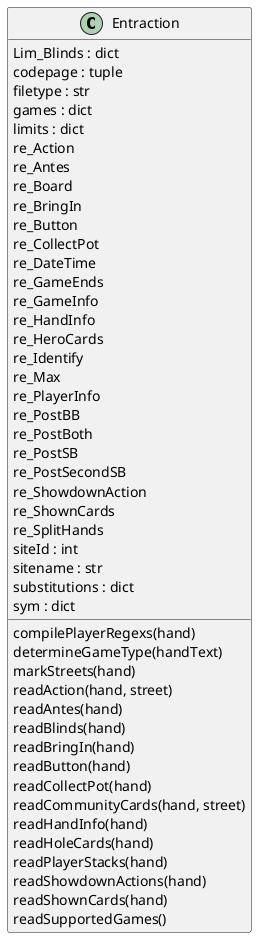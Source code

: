 @startuml classes
set namespaceSeparator none
class "Entraction" as EntractionToFpdb.Entraction {
  Lim_Blinds : dict
  codepage : tuple
  filetype : str
  games : dict
  limits : dict
  re_Action
  re_Antes
  re_Board
  re_BringIn
  re_Button
  re_CollectPot
  re_DateTime
  re_GameEnds
  re_GameInfo
  re_HandInfo
  re_HeroCards
  re_Identify
  re_Max
  re_PlayerInfo
  re_PostBB
  re_PostBoth
  re_PostSB
  re_PostSecondSB
  re_ShowdownAction
  re_ShownCards
  re_SplitHands
  siteId : int
  sitename : str
  substitutions : dict
  sym : dict
  compilePlayerRegexs(hand)
  determineGameType(handText)
  markStreets(hand)
  readAction(hand, street)
  readAntes(hand)
  readBlinds(hand)
  readBringIn(hand)
  readButton(hand)
  readCollectPot(hand)
  readCommunityCards(hand, street)
  readHandInfo(hand)
  readHoleCards(hand)
  readPlayerStacks(hand)
  readShowdownActions(hand)
  readShownCards(hand)
  readSupportedGames()
}
@enduml
